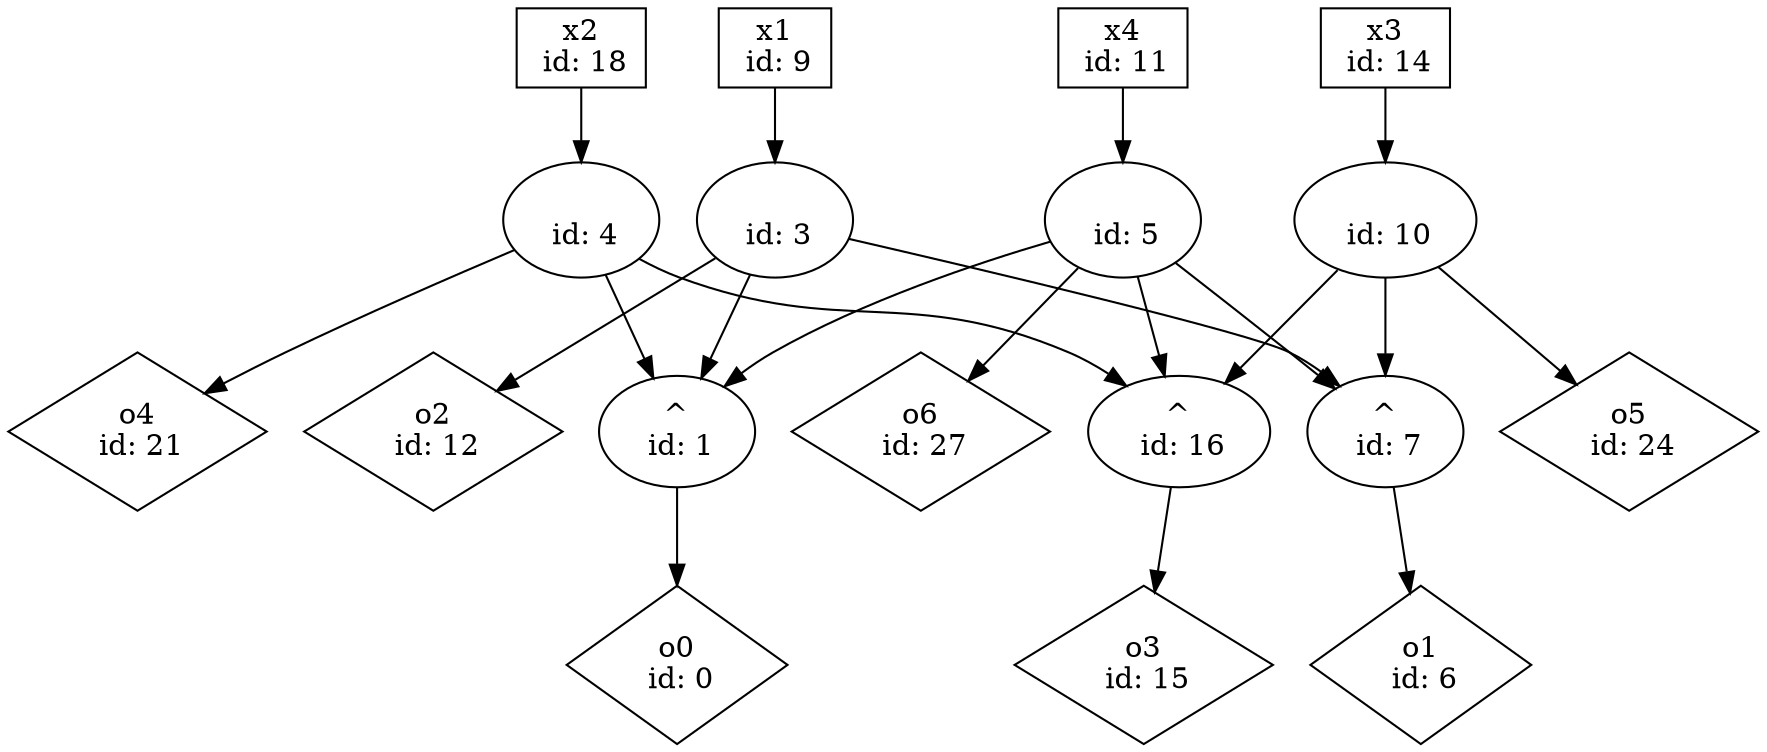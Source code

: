 digraph G {
n0 [label="o0\n id: 0",shape="diamond"];
n1 [label="^\n id: 1"];
n3 [label="\n id: 3"];
n4 [label="\n id: 4"];
n5 [label="\n id: 5"];
n6 [label="o1\n id: 6",shape="diamond"];
n7 [label="^\n id: 7"];
n10 [label="\n id: 10"];
n12 [label="o2\n id: 12",shape="diamond"];
n15 [label="o3\n id: 15",shape="diamond"];
n16 [label="^\n id: 16"];
n21 [label="o4\n id: 21",shape="diamond"];
n24 [label="o5\n id: 24",shape="diamond"];
n27 [label="o6\n id: 27",shape="diamond"];
n9 [label="x1\n id: 9",shape="box"];
n18 [label="x2\n id: 18",shape="box"];
n11 [label="x4\n id: 11",shape="box"];
n14 [label="x3\n id: 14",shape="box"];
n1 -> n0
n3 -> n12
n3 -> n7
n3 -> n1
n4 -> n21
n4 -> n16
n4 -> n1
n5 -> n27
n5 -> n1
n5 -> n16
n5 -> n7
n7 -> n6
n10 -> n24
n10 -> n7
n10 -> n16
n16 -> n15
n9 -> n3
n18 -> n4
n11 -> n5
n14 -> n10
}
